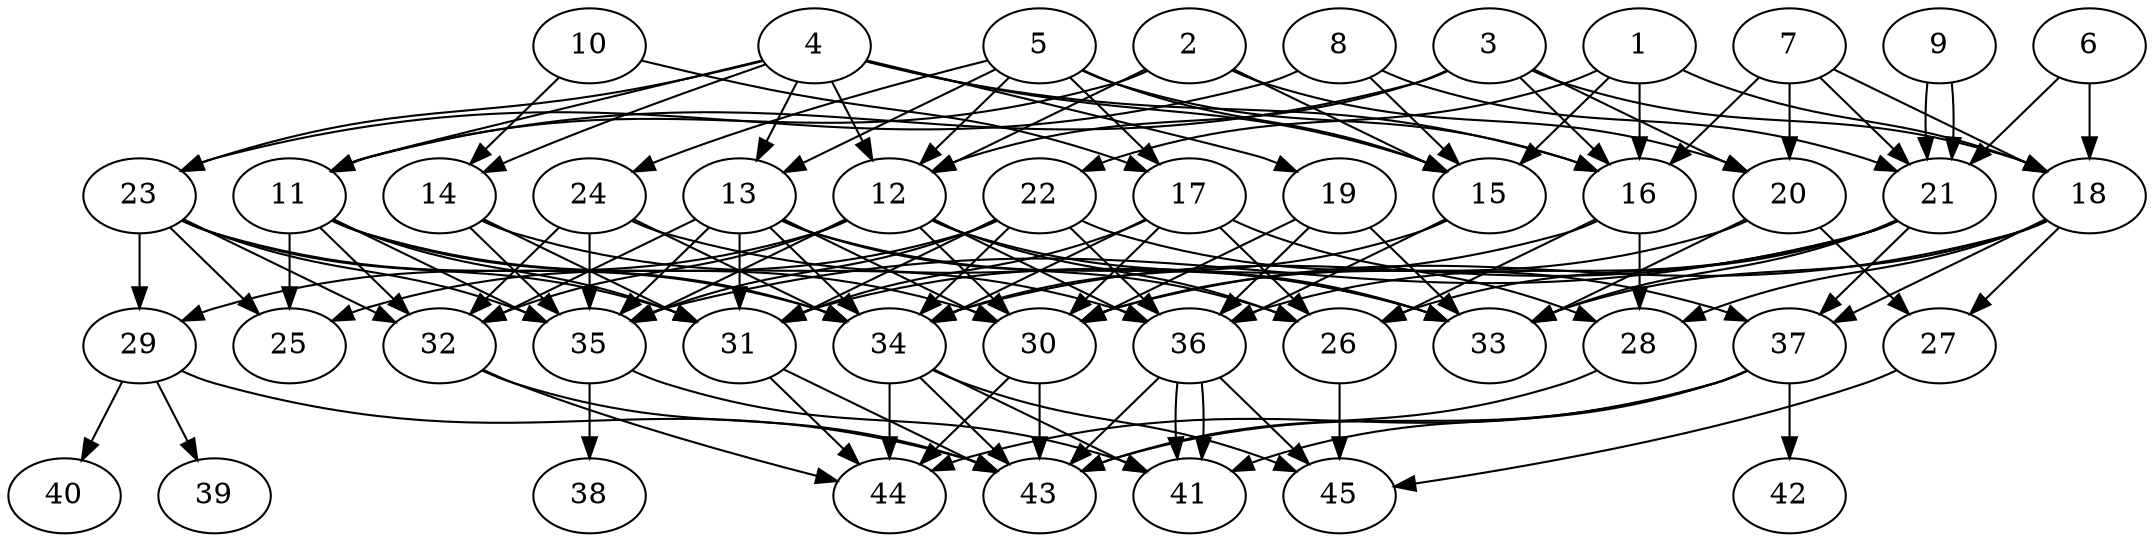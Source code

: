 // DAG automatically generated by daggen at Thu Oct  3 14:07:24 2019
// ./daggen --dot -n 45 --ccr 0.4 --fat 0.7 --regular 0.7 --density 0.6 --mindata 5242880 --maxdata 52428800 
digraph G {
  1 [size="53268480", alpha="0.18", expect_size="21307392"] 
  1 -> 15 [size ="21307392"]
  1 -> 16 [size ="21307392"]
  1 -> 18 [size ="21307392"]
  1 -> 22 [size ="21307392"]
  2 [size="88145920", alpha="0.01", expect_size="35258368"] 
  2 -> 11 [size ="35258368"]
  2 -> 12 [size ="35258368"]
  2 -> 15 [size ="35258368"]
  2 -> 20 [size ="35258368"]
  3 [size="101363200", alpha="0.10", expect_size="40545280"] 
  3 -> 11 [size ="40545280"]
  3 -> 12 [size ="40545280"]
  3 -> 16 [size ="40545280"]
  3 -> 18 [size ="40545280"]
  3 -> 20 [size ="40545280"]
  4 [size="66058240", alpha="0.02", expect_size="26423296"] 
  4 -> 11 [size ="26423296"]
  4 -> 12 [size ="26423296"]
  4 -> 13 [size ="26423296"]
  4 -> 14 [size ="26423296"]
  4 -> 15 [size ="26423296"]
  4 -> 16 [size ="26423296"]
  4 -> 19 [size ="26423296"]
  4 -> 23 [size ="26423296"]
  5 [size="94917120", alpha="0.09", expect_size="37966848"] 
  5 -> 12 [size ="37966848"]
  5 -> 13 [size ="37966848"]
  5 -> 15 [size ="37966848"]
  5 -> 16 [size ="37966848"]
  5 -> 17 [size ="37966848"]
  5 -> 24 [size ="37966848"]
  6 [size="54737920", alpha="0.10", expect_size="21895168"] 
  6 -> 18 [size ="21895168"]
  6 -> 21 [size ="21895168"]
  7 [size="38297600", alpha="0.08", expect_size="15319040"] 
  7 -> 16 [size ="15319040"]
  7 -> 18 [size ="15319040"]
  7 -> 20 [size ="15319040"]
  7 -> 21 [size ="15319040"]
  8 [size="79296000", alpha="0.17", expect_size="31718400"] 
  8 -> 15 [size ="31718400"]
  8 -> 21 [size ="31718400"]
  8 -> 23 [size ="31718400"]
  9 [size="123107840", alpha="0.01", expect_size="49243136"] 
  9 -> 21 [size ="49243136"]
  9 -> 21 [size ="49243136"]
  10 [size="126507520", alpha="0.09", expect_size="50603008"] 
  10 -> 14 [size ="50603008"]
  10 -> 17 [size ="50603008"]
  11 [size="94100480", alpha="0.02", expect_size="37640192"] 
  11 -> 25 [size ="37640192"]
  11 -> 30 [size ="37640192"]
  11 -> 31 [size ="37640192"]
  11 -> 32 [size ="37640192"]
  11 -> 34 [size ="37640192"]
  11 -> 35 [size ="37640192"]
  12 [size="80094720", alpha="0.14", expect_size="32037888"] 
  12 -> 26 [size ="32037888"]
  12 -> 29 [size ="32037888"]
  12 -> 30 [size ="32037888"]
  12 -> 32 [size ="32037888"]
  12 -> 33 [size ="32037888"]
  12 -> 35 [size ="32037888"]
  12 -> 36 [size ="32037888"]
  13 [size="84876800", alpha="0.12", expect_size="33950720"] 
  13 -> 26 [size ="33950720"]
  13 -> 30 [size ="33950720"]
  13 -> 31 [size ="33950720"]
  13 -> 32 [size ="33950720"]
  13 -> 33 [size ="33950720"]
  13 -> 34 [size ="33950720"]
  13 -> 35 [size ="33950720"]
  14 [size="24220160", alpha="0.18", expect_size="9688064"] 
  14 -> 31 [size ="9688064"]
  14 -> 35 [size ="9688064"]
  14 -> 36 [size ="9688064"]
  15 [size="33338880", alpha="0.12", expect_size="13335552"] 
  15 -> 34 [size ="13335552"]
  15 -> 36 [size ="13335552"]
  16 [size="88335360", alpha="0.10", expect_size="35334144"] 
  16 -> 26 [size ="35334144"]
  16 -> 28 [size ="35334144"]
  16 -> 31 [size ="35334144"]
  17 [size="29952000", alpha="0.02", expect_size="11980800"] 
  17 -> 26 [size ="11980800"]
  17 -> 28 [size ="11980800"]
  17 -> 30 [size ="11980800"]
  17 -> 31 [size ="11980800"]
  17 -> 34 [size ="11980800"]
  18 [size="75468800", alpha="0.02", expect_size="30187520"] 
  18 -> 27 [size ="30187520"]
  18 -> 28 [size ="30187520"]
  18 -> 30 [size ="30187520"]
  18 -> 33 [size ="30187520"]
  18 -> 37 [size ="30187520"]
  19 [size="58736640", alpha="0.01", expect_size="23494656"] 
  19 -> 30 [size ="23494656"]
  19 -> 33 [size ="23494656"]
  19 -> 36 [size ="23494656"]
  20 [size="65054720", alpha="0.12", expect_size="26021888"] 
  20 -> 27 [size ="26021888"]
  20 -> 30 [size ="26021888"]
  20 -> 33 [size ="26021888"]
  21 [size="117949440", alpha="0.11", expect_size="47179776"] 
  21 -> 26 [size ="47179776"]
  21 -> 33 [size ="47179776"]
  21 -> 34 [size ="47179776"]
  21 -> 35 [size ="47179776"]
  21 -> 36 [size ="47179776"]
  21 -> 37 [size ="47179776"]
  22 [size="128934400", alpha="0.02", expect_size="51573760"] 
  22 -> 25 [size ="51573760"]
  22 -> 31 [size ="51573760"]
  22 -> 34 [size ="51573760"]
  22 -> 35 [size ="51573760"]
  22 -> 36 [size ="51573760"]
  22 -> 37 [size ="51573760"]
  23 [size="96035840", alpha="0.08", expect_size="38414336"] 
  23 -> 25 [size ="38414336"]
  23 -> 29 [size ="38414336"]
  23 -> 31 [size ="38414336"]
  23 -> 32 [size ="38414336"]
  23 -> 34 [size ="38414336"]
  23 -> 35 [size ="38414336"]
  24 [size="51179520", alpha="0.03", expect_size="20471808"] 
  24 -> 32 [size ="20471808"]
  24 -> 33 [size ="20471808"]
  24 -> 34 [size ="20471808"]
  24 -> 35 [size ="20471808"]
  25 [size="39116800", alpha="0.12", expect_size="15646720"] 
  26 [size="107560960", alpha="0.08", expect_size="43024384"] 
  26 -> 45 [size ="43024384"]
  27 [size="48460800", alpha="0.08", expect_size="19384320"] 
  27 -> 45 [size ="19384320"]
  28 [size="59386880", alpha="0.19", expect_size="23754752"] 
  28 -> 43 [size ="23754752"]
  29 [size="69222400", alpha="0.09", expect_size="27688960"] 
  29 -> 39 [size ="27688960"]
  29 -> 40 [size ="27688960"]
  29 -> 43 [size ="27688960"]
  30 [size="74928640", alpha="0.19", expect_size="29971456"] 
  30 -> 43 [size ="29971456"]
  30 -> 44 [size ="29971456"]
  31 [size="30632960", alpha="0.02", expect_size="12253184"] 
  31 -> 43 [size ="12253184"]
  31 -> 44 [size ="12253184"]
  32 [size="94456320", alpha="0.16", expect_size="37782528"] 
  32 -> 43 [size ="37782528"]
  32 -> 44 [size ="37782528"]
  33 [size="105515520", alpha="0.03", expect_size="42206208"] 
  34 [size="34099200", alpha="0.11", expect_size="13639680"] 
  34 -> 41 [size ="13639680"]
  34 -> 43 [size ="13639680"]
  34 -> 44 [size ="13639680"]
  34 -> 45 [size ="13639680"]
  35 [size="51125760", alpha="0.03", expect_size="20450304"] 
  35 -> 38 [size ="20450304"]
  35 -> 41 [size ="20450304"]
  36 [size="120440320", alpha="0.08", expect_size="48176128"] 
  36 -> 41 [size ="48176128"]
  36 -> 41 [size ="48176128"]
  36 -> 43 [size ="48176128"]
  36 -> 45 [size ="48176128"]
  37 [size="47746560", alpha="0.15", expect_size="19098624"] 
  37 -> 41 [size ="19098624"]
  37 -> 42 [size ="19098624"]
  37 -> 43 [size ="19098624"]
  37 -> 44 [size ="19098624"]
  38 [size="94164480", alpha="0.13", expect_size="37665792"] 
  39 [size="89955840", alpha="0.19", expect_size="35982336"] 
  40 [size="27159040", alpha="0.13", expect_size="10863616"] 
  41 [size="19169280", alpha="0.06", expect_size="7667712"] 
  42 [size="29022720", alpha="0.18", expect_size="11609088"] 
  43 [size="123709440", alpha="0.04", expect_size="49483776"] 
  44 [size="21104640", alpha="0.16", expect_size="8441856"] 
  45 [size="86218240", alpha="0.13", expect_size="34487296"] 
}
